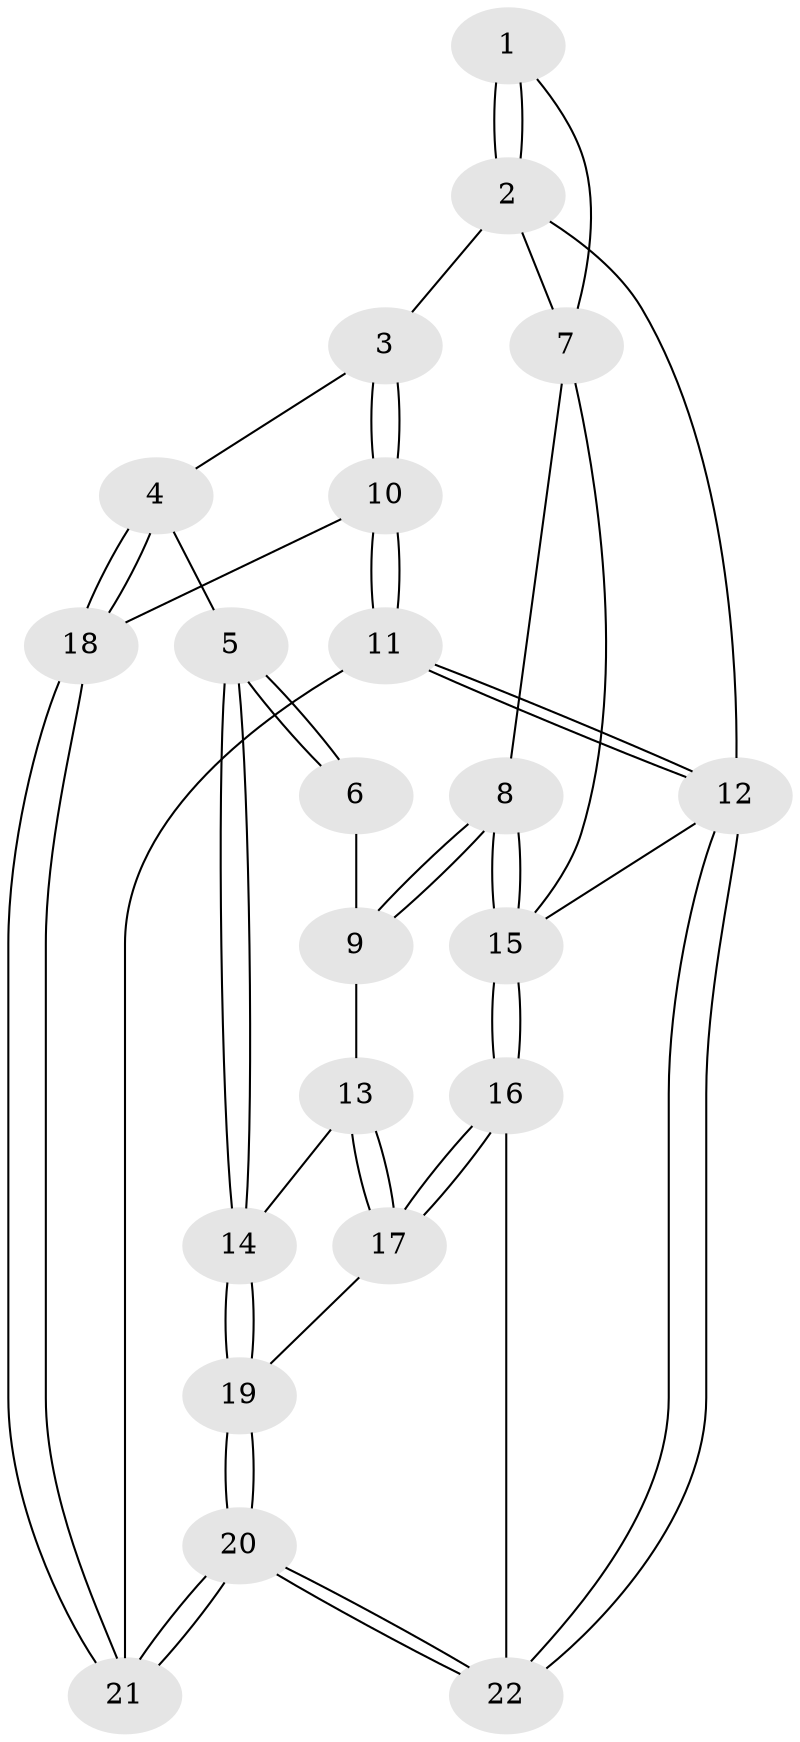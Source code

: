 // Generated by graph-tools (version 1.1) at 2025/46/02/15/25 05:46:28]
// undirected, 22 vertices, 52 edges
graph export_dot {
graph [start="1"]
  node [color=gray90,style=filled];
  1 [pos="+0.6800794122462426+0.04000967917983787"];
  2 [pos="+0+0"];
  3 [pos="+0+0.11210213728872234"];
  4 [pos="+0.416500731817882+0.3956276547806622"];
  5 [pos="+0.4916982484642359+0.37620617592382954"];
  6 [pos="+0.5982972962472386+0.2546027014035233"];
  7 [pos="+1+0"];
  8 [pos="+1+0.40994011638015154"];
  9 [pos="+0.9963387330009236+0.459992057906711"];
  10 [pos="+0+0.5670946130184831"];
  11 [pos="+0+0.8297829983170908"];
  12 [pos="+0+1"];
  13 [pos="+0.9606516180941583+0.49661029803180523"];
  14 [pos="+0.6382828646464543+0.5584479942070879"];
  15 [pos="+1+1"];
  16 [pos="+1+1"];
  17 [pos="+0.828379527506278+0.7990624572097116"];
  18 [pos="+0.3162692653844407+0.6392006584513747"];
  19 [pos="+0.6997654801988858+0.7356848277935466"];
  20 [pos="+0.39463737843115615+0.9151543300474895"];
  21 [pos="+0.31239812939954814+0.7830355013649688"];
  22 [pos="+0.39730254324905656+1"];
  1 -- 2;
  1 -- 2;
  1 -- 7;
  2 -- 3;
  2 -- 7;
  2 -- 12;
  3 -- 4;
  3 -- 10;
  3 -- 10;
  4 -- 5;
  4 -- 18;
  4 -- 18;
  5 -- 6;
  5 -- 6;
  5 -- 14;
  5 -- 14;
  6 -- 9;
  7 -- 8;
  7 -- 15;
  8 -- 9;
  8 -- 9;
  8 -- 15;
  8 -- 15;
  9 -- 13;
  10 -- 11;
  10 -- 11;
  10 -- 18;
  11 -- 12;
  11 -- 12;
  11 -- 21;
  12 -- 22;
  12 -- 22;
  12 -- 15;
  13 -- 14;
  13 -- 17;
  13 -- 17;
  14 -- 19;
  14 -- 19;
  15 -- 16;
  15 -- 16;
  16 -- 17;
  16 -- 17;
  16 -- 22;
  17 -- 19;
  18 -- 21;
  18 -- 21;
  19 -- 20;
  19 -- 20;
  20 -- 21;
  20 -- 21;
  20 -- 22;
  20 -- 22;
}
